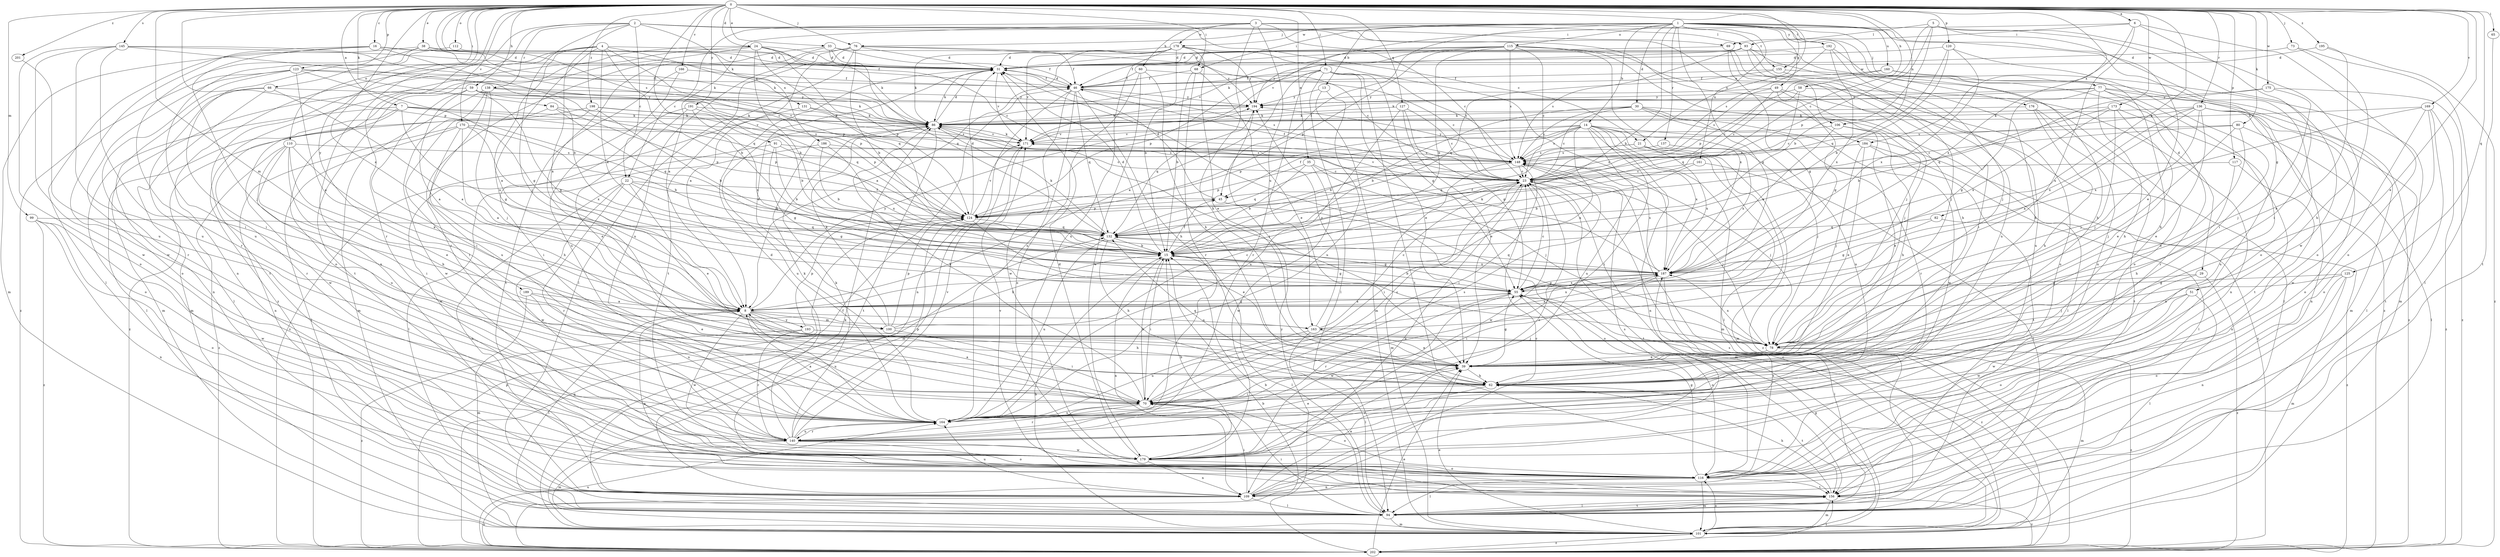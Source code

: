 strict digraph  {
0;
1;
2;
3;
4;
5;
6;
7;
8;
13;
14;
15;
16;
21;
22;
23;
24;
29;
30;
31;
33;
35;
38;
39;
45;
46;
49;
51;
55;
58;
59;
60;
62;
65;
66;
68;
69;
70;
71;
73;
76;
77;
78;
80;
82;
84;
86;
91;
93;
94;
99;
100;
101;
106;
109;
110;
112;
115;
116;
117;
120;
123;
124;
125;
127;
131;
132;
136;
137;
138;
140;
145;
148;
155;
156;
160;
161;
163;
164;
166;
169;
170;
171;
173;
175;
176;
178;
179;
184;
186;
187;
189;
191;
192;
193;
194;
195;
198;
201;
202;
0 -> 6  [label=a];
0 -> 7  [label=a];
0 -> 8  [label=a];
0 -> 16  [label=c];
0 -> 21  [label=c];
0 -> 24  [label=d];
0 -> 33  [label=e];
0 -> 35  [label=e];
0 -> 38  [label=e];
0 -> 39  [label=e];
0 -> 58  [label=h];
0 -> 59  [label=h];
0 -> 65  [label=i];
0 -> 66  [label=i];
0 -> 68  [label=i];
0 -> 71  [label=j];
0 -> 73  [label=j];
0 -> 76  [label=j];
0 -> 80  [label=k];
0 -> 82  [label=k];
0 -> 84  [label=k];
0 -> 86  [label=k];
0 -> 91  [label=l];
0 -> 99  [label=m];
0 -> 100  [label=m];
0 -> 106  [label=n];
0 -> 110  [label=o];
0 -> 112  [label=o];
0 -> 117  [label=p];
0 -> 120  [label=p];
0 -> 123  [label=p];
0 -> 124  [label=p];
0 -> 125  [label=q];
0 -> 127  [label=q];
0 -> 136  [label=r];
0 -> 145  [label=s];
0 -> 148  [label=s];
0 -> 155  [label=t];
0 -> 166  [label=v];
0 -> 169  [label=v];
0 -> 170  [label=v];
0 -> 173  [label=w];
0 -> 175  [label=w];
0 -> 184  [label=x];
0 -> 189  [label=y];
0 -> 191  [label=y];
0 -> 195  [label=z];
0 -> 198  [label=z];
0 -> 201  [label=z];
1 -> 13  [label=b];
1 -> 14  [label=b];
1 -> 15  [label=b];
1 -> 29  [label=d];
1 -> 30  [label=d];
1 -> 45  [label=f];
1 -> 49  [label=g];
1 -> 51  [label=g];
1 -> 55  [label=g];
1 -> 68  [label=i];
1 -> 76  [label=j];
1 -> 77  [label=j];
1 -> 115  [label=o];
1 -> 116  [label=o];
1 -> 137  [label=r];
1 -> 160  [label=u];
1 -> 161  [label=u];
1 -> 176  [label=w];
1 -> 178  [label=w];
1 -> 192  [label=y];
2 -> 8  [label=a];
2 -> 21  [label=c];
2 -> 22  [label=c];
2 -> 69  [label=i];
2 -> 78  [label=j];
2 -> 106  [label=n];
2 -> 109  [label=n];
2 -> 138  [label=r];
2 -> 140  [label=r];
2 -> 184  [label=x];
2 -> 186  [label=x];
3 -> 8  [label=a];
3 -> 22  [label=c];
3 -> 23  [label=c];
3 -> 60  [label=h];
3 -> 62  [label=h];
3 -> 93  [label=l];
3 -> 155  [label=t];
3 -> 163  [label=u];
3 -> 178  [label=w];
4 -> 8  [label=a];
4 -> 15  [label=b];
4 -> 31  [label=d];
4 -> 109  [label=n];
4 -> 124  [label=p];
4 -> 131  [label=q];
4 -> 156  [label=t];
4 -> 163  [label=u];
4 -> 187  [label=x];
5 -> 15  [label=b];
5 -> 23  [label=c];
5 -> 39  [label=e];
5 -> 93  [label=l];
5 -> 116  [label=o];
5 -> 124  [label=p];
5 -> 179  [label=w];
6 -> 69  [label=i];
6 -> 70  [label=i];
6 -> 116  [label=o];
6 -> 163  [label=u];
6 -> 171  [label=v];
6 -> 187  [label=x];
7 -> 55  [label=g];
7 -> 86  [label=k];
7 -> 94  [label=l];
7 -> 116  [label=o];
7 -> 124  [label=p];
7 -> 171  [label=v];
7 -> 179  [label=w];
8 -> 55  [label=g];
8 -> 62  [label=h];
8 -> 94  [label=l];
8 -> 100  [label=m];
8 -> 163  [label=u];
8 -> 164  [label=u];
8 -> 179  [label=w];
8 -> 187  [label=x];
8 -> 193  [label=y];
8 -> 194  [label=y];
13 -> 101  [label=m];
13 -> 164  [label=u];
13 -> 194  [label=y];
14 -> 8  [label=a];
14 -> 15  [label=b];
14 -> 45  [label=f];
14 -> 70  [label=i];
14 -> 78  [label=j];
14 -> 94  [label=l];
14 -> 101  [label=m];
14 -> 109  [label=n];
14 -> 124  [label=p];
14 -> 148  [label=s];
14 -> 164  [label=u];
14 -> 171  [label=v];
14 -> 187  [label=x];
14 -> 202  [label=z];
15 -> 31  [label=d];
15 -> 45  [label=f];
15 -> 55  [label=g];
15 -> 70  [label=i];
15 -> 94  [label=l];
15 -> 109  [label=n];
15 -> 187  [label=x];
16 -> 31  [label=d];
16 -> 78  [label=j];
16 -> 86  [label=k];
16 -> 101  [label=m];
16 -> 132  [label=q];
16 -> 179  [label=w];
21 -> 101  [label=m];
21 -> 132  [label=q];
21 -> 148  [label=s];
21 -> 187  [label=x];
21 -> 202  [label=z];
22 -> 39  [label=e];
22 -> 45  [label=f];
22 -> 55  [label=g];
22 -> 109  [label=n];
22 -> 132  [label=q];
22 -> 140  [label=r];
22 -> 179  [label=w];
23 -> 45  [label=f];
23 -> 46  [label=f];
23 -> 70  [label=i];
23 -> 78  [label=j];
23 -> 101  [label=m];
23 -> 109  [label=n];
23 -> 156  [label=t];
23 -> 171  [label=v];
23 -> 179  [label=w];
24 -> 15  [label=b];
24 -> 23  [label=c];
24 -> 31  [label=d];
24 -> 86  [label=k];
24 -> 116  [label=o];
24 -> 124  [label=p];
24 -> 132  [label=q];
24 -> 156  [label=t];
24 -> 202  [label=z];
29 -> 55  [label=g];
29 -> 179  [label=w];
29 -> 202  [label=z];
30 -> 15  [label=b];
30 -> 23  [label=c];
30 -> 86  [label=k];
30 -> 94  [label=l];
30 -> 140  [label=r];
30 -> 148  [label=s];
30 -> 164  [label=u];
30 -> 179  [label=w];
31 -> 46  [label=f];
31 -> 78  [label=j];
31 -> 86  [label=k];
31 -> 171  [label=v];
33 -> 23  [label=c];
33 -> 31  [label=d];
33 -> 46  [label=f];
33 -> 70  [label=i];
33 -> 132  [label=q];
33 -> 140  [label=r];
35 -> 15  [label=b];
35 -> 23  [label=c];
35 -> 78  [label=j];
35 -> 124  [label=p];
35 -> 179  [label=w];
38 -> 23  [label=c];
38 -> 31  [label=d];
38 -> 46  [label=f];
38 -> 94  [label=l];
38 -> 140  [label=r];
38 -> 164  [label=u];
39 -> 55  [label=g];
39 -> 62  [label=h];
45 -> 31  [label=d];
45 -> 116  [label=o];
45 -> 124  [label=p];
46 -> 31  [label=d];
46 -> 62  [label=h];
46 -> 109  [label=n];
46 -> 116  [label=o];
46 -> 132  [label=q];
46 -> 148  [label=s];
46 -> 179  [label=w];
46 -> 194  [label=y];
49 -> 23  [label=c];
49 -> 55  [label=g];
49 -> 78  [label=j];
49 -> 94  [label=l];
49 -> 148  [label=s];
49 -> 194  [label=y];
51 -> 8  [label=a];
51 -> 94  [label=l];
51 -> 116  [label=o];
51 -> 179  [label=w];
55 -> 8  [label=a];
55 -> 15  [label=b];
55 -> 23  [label=c];
55 -> 116  [label=o];
55 -> 140  [label=r];
55 -> 179  [label=w];
55 -> 187  [label=x];
55 -> 202  [label=z];
58 -> 23  [label=c];
58 -> 109  [label=n];
58 -> 132  [label=q];
58 -> 194  [label=y];
59 -> 8  [label=a];
59 -> 55  [label=g];
59 -> 70  [label=i];
59 -> 86  [label=k];
59 -> 101  [label=m];
59 -> 132  [label=q];
59 -> 194  [label=y];
60 -> 23  [label=c];
60 -> 46  [label=f];
60 -> 62  [label=h];
60 -> 164  [label=u];
60 -> 179  [label=w];
62 -> 70  [label=i];
62 -> 132  [label=q];
62 -> 140  [label=r];
62 -> 156  [label=t];
65 -> 156  [label=t];
66 -> 8  [label=a];
66 -> 94  [label=l];
66 -> 101  [label=m];
66 -> 109  [label=n];
66 -> 194  [label=y];
68 -> 15  [label=b];
68 -> 39  [label=e];
68 -> 46  [label=f];
68 -> 140  [label=r];
69 -> 31  [label=d];
69 -> 55  [label=g];
69 -> 62  [label=h];
69 -> 70  [label=i];
70 -> 8  [label=a];
70 -> 15  [label=b];
70 -> 23  [label=c];
70 -> 86  [label=k];
70 -> 116  [label=o];
70 -> 140  [label=r];
70 -> 164  [label=u];
71 -> 8  [label=a];
71 -> 39  [label=e];
71 -> 46  [label=f];
71 -> 55  [label=g];
71 -> 94  [label=l];
71 -> 124  [label=p];
71 -> 140  [label=r];
71 -> 148  [label=s];
71 -> 156  [label=t];
73 -> 31  [label=d];
73 -> 62  [label=h];
73 -> 94  [label=l];
76 -> 8  [label=a];
76 -> 15  [label=b];
76 -> 31  [label=d];
76 -> 46  [label=f];
76 -> 94  [label=l];
76 -> 156  [label=t];
76 -> 164  [label=u];
76 -> 194  [label=y];
77 -> 55  [label=g];
77 -> 62  [label=h];
77 -> 86  [label=k];
77 -> 101  [label=m];
77 -> 140  [label=r];
77 -> 156  [label=t];
77 -> 194  [label=y];
77 -> 202  [label=z];
78 -> 39  [label=e];
78 -> 101  [label=m];
78 -> 187  [label=x];
78 -> 202  [label=z];
80 -> 23  [label=c];
80 -> 39  [label=e];
80 -> 78  [label=j];
80 -> 94  [label=l];
80 -> 171  [label=v];
82 -> 55  [label=g];
82 -> 132  [label=q];
82 -> 202  [label=z];
84 -> 86  [label=k];
84 -> 124  [label=p];
84 -> 132  [label=q];
84 -> 140  [label=r];
86 -> 31  [label=d];
86 -> 78  [label=j];
86 -> 156  [label=t];
86 -> 164  [label=u];
86 -> 171  [label=v];
91 -> 15  [label=b];
91 -> 23  [label=c];
91 -> 55  [label=g];
91 -> 148  [label=s];
91 -> 179  [label=w];
93 -> 31  [label=d];
93 -> 46  [label=f];
93 -> 62  [label=h];
93 -> 78  [label=j];
93 -> 86  [label=k];
93 -> 116  [label=o];
93 -> 148  [label=s];
93 -> 164  [label=u];
94 -> 15  [label=b];
94 -> 70  [label=i];
94 -> 86  [label=k];
94 -> 101  [label=m];
94 -> 156  [label=t];
99 -> 109  [label=n];
99 -> 116  [label=o];
99 -> 132  [label=q];
99 -> 179  [label=w];
99 -> 202  [label=z];
100 -> 15  [label=b];
100 -> 23  [label=c];
100 -> 31  [label=d];
100 -> 70  [label=i];
100 -> 86  [label=k];
100 -> 124  [label=p];
101 -> 15  [label=b];
101 -> 23  [label=c];
101 -> 39  [label=e];
101 -> 46  [label=f];
101 -> 55  [label=g];
101 -> 116  [label=o];
101 -> 148  [label=s];
101 -> 202  [label=z];
106 -> 39  [label=e];
106 -> 62  [label=h];
106 -> 171  [label=v];
106 -> 187  [label=x];
109 -> 23  [label=c];
109 -> 39  [label=e];
109 -> 70  [label=i];
109 -> 94  [label=l];
109 -> 148  [label=s];
109 -> 164  [label=u];
109 -> 202  [label=z];
110 -> 8  [label=a];
110 -> 39  [label=e];
110 -> 62  [label=h];
110 -> 70  [label=i];
110 -> 148  [label=s];
110 -> 164  [label=u];
110 -> 202  [label=z];
112 -> 31  [label=d];
112 -> 70  [label=i];
115 -> 15  [label=b];
115 -> 23  [label=c];
115 -> 31  [label=d];
115 -> 78  [label=j];
115 -> 116  [label=o];
115 -> 124  [label=p];
115 -> 148  [label=s];
115 -> 171  [label=v];
115 -> 187  [label=x];
115 -> 194  [label=y];
116 -> 55  [label=g];
116 -> 94  [label=l];
116 -> 101  [label=m];
116 -> 109  [label=n];
116 -> 156  [label=t];
116 -> 171  [label=v];
116 -> 187  [label=x];
117 -> 23  [label=c];
117 -> 62  [label=h];
117 -> 109  [label=n];
120 -> 15  [label=b];
120 -> 31  [label=d];
120 -> 70  [label=i];
120 -> 132  [label=q];
120 -> 187  [label=x];
123 -> 8  [label=a];
123 -> 46  [label=f];
123 -> 55  [label=g];
123 -> 116  [label=o];
123 -> 124  [label=p];
123 -> 140  [label=r];
123 -> 202  [label=z];
124 -> 31  [label=d];
124 -> 39  [label=e];
124 -> 132  [label=q];
124 -> 171  [label=v];
125 -> 55  [label=g];
125 -> 78  [label=j];
125 -> 101  [label=m];
125 -> 109  [label=n];
125 -> 116  [label=o];
127 -> 23  [label=c];
127 -> 39  [label=e];
127 -> 55  [label=g];
127 -> 86  [label=k];
127 -> 164  [label=u];
131 -> 86  [label=k];
131 -> 148  [label=s];
131 -> 202  [label=z];
132 -> 15  [label=b];
132 -> 55  [label=g];
132 -> 62  [label=h];
132 -> 86  [label=k];
132 -> 164  [label=u];
136 -> 8  [label=a];
136 -> 23  [label=c];
136 -> 39  [label=e];
136 -> 78  [label=j];
136 -> 86  [label=k];
136 -> 94  [label=l];
136 -> 109  [label=n];
136 -> 116  [label=o];
136 -> 187  [label=x];
137 -> 148  [label=s];
137 -> 187  [label=x];
138 -> 78  [label=j];
138 -> 101  [label=m];
138 -> 164  [label=u];
138 -> 171  [label=v];
138 -> 179  [label=w];
138 -> 194  [label=y];
140 -> 31  [label=d];
140 -> 39  [label=e];
140 -> 86  [label=k];
140 -> 101  [label=m];
140 -> 116  [label=o];
140 -> 124  [label=p];
140 -> 164  [label=u];
140 -> 171  [label=v];
140 -> 179  [label=w];
145 -> 15  [label=b];
145 -> 31  [label=d];
145 -> 70  [label=i];
145 -> 86  [label=k];
145 -> 116  [label=o];
145 -> 164  [label=u];
145 -> 179  [label=w];
148 -> 23  [label=c];
148 -> 70  [label=i];
148 -> 78  [label=j];
148 -> 101  [label=m];
148 -> 132  [label=q];
148 -> 194  [label=y];
155 -> 46  [label=f];
155 -> 132  [label=q];
155 -> 164  [label=u];
155 -> 202  [label=z];
156 -> 8  [label=a];
156 -> 62  [label=h];
156 -> 94  [label=l];
156 -> 101  [label=m];
156 -> 202  [label=z];
160 -> 46  [label=f];
160 -> 62  [label=h];
160 -> 101  [label=m];
160 -> 124  [label=p];
161 -> 15  [label=b];
161 -> 23  [label=c];
161 -> 94  [label=l];
163 -> 23  [label=c];
163 -> 39  [label=e];
163 -> 94  [label=l];
163 -> 164  [label=u];
163 -> 187  [label=x];
163 -> 194  [label=y];
164 -> 8  [label=a];
164 -> 86  [label=k];
164 -> 140  [label=r];
164 -> 148  [label=s];
166 -> 46  [label=f];
166 -> 156  [label=t];
166 -> 164  [label=u];
169 -> 86  [label=k];
169 -> 116  [label=o];
169 -> 156  [label=t];
169 -> 179  [label=w];
169 -> 187  [label=x];
169 -> 202  [label=z];
170 -> 8  [label=a];
170 -> 15  [label=b];
170 -> 62  [label=h];
170 -> 94  [label=l];
170 -> 109  [label=n];
170 -> 171  [label=v];
170 -> 187  [label=x];
171 -> 86  [label=k];
171 -> 101  [label=m];
171 -> 148  [label=s];
173 -> 15  [label=b];
173 -> 39  [label=e];
173 -> 78  [label=j];
173 -> 86  [label=k];
173 -> 164  [label=u];
173 -> 187  [label=x];
175 -> 78  [label=j];
175 -> 132  [label=q];
175 -> 194  [label=y];
175 -> 202  [label=z];
176 -> 62  [label=h];
176 -> 86  [label=k];
176 -> 156  [label=t];
176 -> 164  [label=u];
178 -> 8  [label=a];
178 -> 15  [label=b];
178 -> 31  [label=d];
178 -> 39  [label=e];
178 -> 86  [label=k];
178 -> 164  [label=u];
178 -> 171  [label=v];
178 -> 187  [label=x];
178 -> 194  [label=y];
179 -> 15  [label=b];
179 -> 23  [label=c];
179 -> 31  [label=d];
179 -> 109  [label=n];
179 -> 116  [label=o];
184 -> 39  [label=e];
184 -> 78  [label=j];
184 -> 94  [label=l];
184 -> 148  [label=s];
184 -> 156  [label=t];
186 -> 15  [label=b];
186 -> 94  [label=l];
186 -> 148  [label=s];
186 -> 187  [label=x];
187 -> 55  [label=g];
187 -> 70  [label=i];
187 -> 86  [label=k];
187 -> 94  [label=l];
187 -> 132  [label=q];
187 -> 148  [label=s];
189 -> 8  [label=a];
189 -> 39  [label=e];
189 -> 101  [label=m];
189 -> 164  [label=u];
191 -> 15  [label=b];
191 -> 39  [label=e];
191 -> 70  [label=i];
191 -> 86  [label=k];
191 -> 187  [label=x];
192 -> 31  [label=d];
192 -> 62  [label=h];
192 -> 78  [label=j];
192 -> 148  [label=s];
192 -> 187  [label=x];
193 -> 78  [label=j];
193 -> 124  [label=p];
193 -> 140  [label=r];
193 -> 202  [label=z];
194 -> 86  [label=k];
194 -> 132  [label=q];
195 -> 31  [label=d];
195 -> 39  [label=e];
195 -> 202  [label=z];
198 -> 15  [label=b];
198 -> 70  [label=i];
198 -> 86  [label=k];
198 -> 124  [label=p];
198 -> 202  [label=z];
201 -> 164  [label=u];
202 -> 15  [label=b];
202 -> 39  [label=e];
202 -> 124  [label=p];
202 -> 132  [label=q];
202 -> 156  [label=t];
202 -> 164  [label=u];
202 -> 194  [label=y];
}

